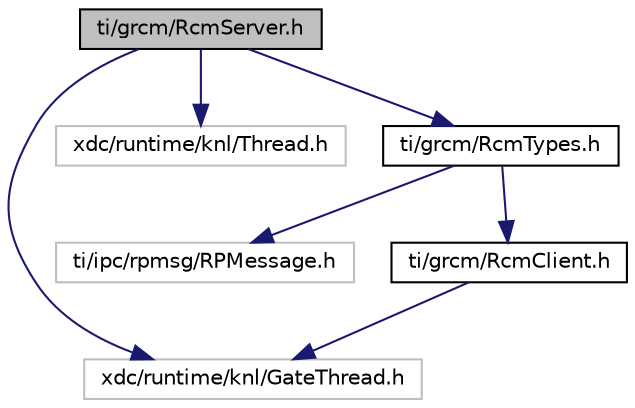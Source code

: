 digraph "ti/grcm/RcmServer.h"
{
  edge [fontname="Helvetica",fontsize="10",labelfontname="Helvetica",labelfontsize="10"];
  node [fontname="Helvetica",fontsize="10",shape=record];
  Node1 [label="ti/grcm/RcmServer.h",height=0.2,width=0.4,color="black", fillcolor="grey75", style="filled", fontcolor="black"];
  Node1 -> Node2 [color="midnightblue",fontsize="10",style="solid",fontname="Helvetica"];
  Node2 [label="xdc/runtime/knl/GateThread.h",height=0.2,width=0.4,color="grey75", fillcolor="white", style="filled"];
  Node1 -> Node3 [color="midnightblue",fontsize="10",style="solid",fontname="Helvetica"];
  Node3 [label="xdc/runtime/knl/Thread.h",height=0.2,width=0.4,color="grey75", fillcolor="white", style="filled"];
  Node1 -> Node4 [color="midnightblue",fontsize="10",style="solid",fontname="Helvetica"];
  Node4 [label="ti/grcm/RcmTypes.h",height=0.2,width=0.4,color="black", fillcolor="white", style="filled",URL="$_rcm_types_8h.html",tooltip="Remote Command Message Types. "];
  Node4 -> Node5 [color="midnightblue",fontsize="10",style="solid",fontname="Helvetica"];
  Node5 [label="ti/ipc/rpmsg/RPMessage.h",height=0.2,width=0.4,color="grey75", fillcolor="white", style="filled"];
  Node4 -> Node6 [color="midnightblue",fontsize="10",style="solid",fontname="Helvetica"];
  Node6 [label="ti/grcm/RcmClient.h",height=0.2,width=0.4,color="black", fillcolor="white", style="filled",URL="$_rcm_client_8h.html",tooltip="Remote Command Message Client Module. An RcmClient is used for sending messages to an RcmServer for p..."];
  Node6 -> Node2 [color="midnightblue",fontsize="10",style="solid",fontname="Helvetica"];
}
